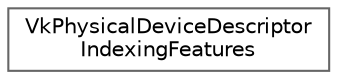 digraph "类继承关系图"
{
 // LATEX_PDF_SIZE
  bgcolor="transparent";
  edge [fontname=Helvetica,fontsize=10,labelfontname=Helvetica,labelfontsize=10];
  node [fontname=Helvetica,fontsize=10,shape=box,height=0.2,width=0.4];
  rankdir="LR";
  Node0 [id="Node000000",label="VkPhysicalDeviceDescriptor\lIndexingFeatures",height=0.2,width=0.4,color="grey40", fillcolor="white", style="filled",URL="$struct_vk_physical_device_descriptor_indexing_features.html",tooltip=" "];
}
